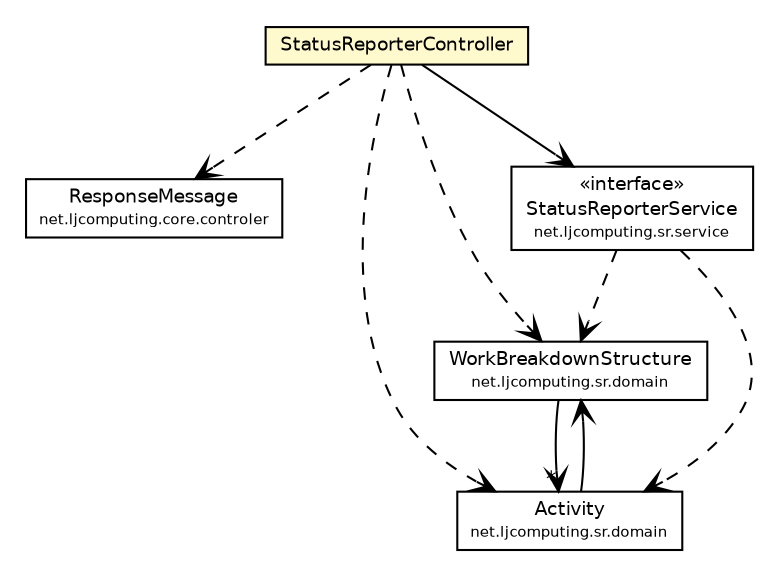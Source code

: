 #!/usr/local/bin/dot
#
# Class diagram 
# Generated by UMLGraph version R5_6-24-gf6e263 (http://www.umlgraph.org/)
#

digraph G {
	edge [fontname="Helvetica",fontsize=10,labelfontname="Helvetica",labelfontsize=10];
	node [fontname="Helvetica",fontsize=10,shape=plaintext];
	nodesep=0.25;
	ranksep=0.5;
	// net.ljcomputing.core.controler.ResponseMessage
	c2548 [label=<<table title="net.ljcomputing.core.controler.ResponseMessage" border="0" cellborder="1" cellspacing="0" cellpadding="2" port="p" href="../../core/controler/ResponseMessage.html">
		<tr><td><table border="0" cellspacing="0" cellpadding="1">
<tr><td align="center" balign="center"> ResponseMessage </td></tr>
<tr><td align="center" balign="center"><font point-size="7.0"> net.ljcomputing.core.controler </font></td></tr>
		</table></td></tr>
		</table>>, URL="../../core/controler/ResponseMessage.html", fontname="Helvetica", fontcolor="black", fontsize=9.0];
	// net.ljcomputing.sr.domain.WorkBreakdownStructure
	c2565 [label=<<table title="net.ljcomputing.sr.domain.WorkBreakdownStructure" border="0" cellborder="1" cellspacing="0" cellpadding="2" port="p" href="../domain/WorkBreakdownStructure.html">
		<tr><td><table border="0" cellspacing="0" cellpadding="1">
<tr><td align="center" balign="center"> WorkBreakdownStructure </td></tr>
<tr><td align="center" balign="center"><font point-size="7.0"> net.ljcomputing.sr.domain </font></td></tr>
		</table></td></tr>
		</table>>, URL="../domain/WorkBreakdownStructure.html", fontname="Helvetica", fontcolor="black", fontsize=9.0];
	// net.ljcomputing.sr.domain.Activity
	c2567 [label=<<table title="net.ljcomputing.sr.domain.Activity" border="0" cellborder="1" cellspacing="0" cellpadding="2" port="p" href="../domain/Activity.html">
		<tr><td><table border="0" cellspacing="0" cellpadding="1">
<tr><td align="center" balign="center"> Activity </td></tr>
<tr><td align="center" balign="center"><font point-size="7.0"> net.ljcomputing.sr.domain </font></td></tr>
		</table></td></tr>
		</table>>, URL="../domain/Activity.html", fontname="Helvetica", fontcolor="black", fontsize=9.0];
	// net.ljcomputing.sr.service.StatusReporterService
	c2575 [label=<<table title="net.ljcomputing.sr.service.StatusReporterService" border="0" cellborder="1" cellspacing="0" cellpadding="2" port="p" href="../service/StatusReporterService.html">
		<tr><td><table border="0" cellspacing="0" cellpadding="1">
<tr><td align="center" balign="center"> &#171;interface&#187; </td></tr>
<tr><td align="center" balign="center"> StatusReporterService </td></tr>
<tr><td align="center" balign="center"><font point-size="7.0"> net.ljcomputing.sr.service </font></td></tr>
		</table></td></tr>
		</table>>, URL="../service/StatusReporterService.html", fontname="Helvetica", fontcolor="black", fontsize=9.0];
	// net.ljcomputing.sr.controller.StatusReporterController
	c2581 [label=<<table title="net.ljcomputing.sr.controller.StatusReporterController" border="0" cellborder="1" cellspacing="0" cellpadding="2" port="p" bgcolor="lemonChiffon" href="./StatusReporterController.html">
		<tr><td><table border="0" cellspacing="0" cellpadding="1">
<tr><td align="center" balign="center"> StatusReporterController </td></tr>
		</table></td></tr>
		</table>>, URL="./StatusReporterController.html", fontname="Helvetica", fontcolor="black", fontsize=9.0];
	// net.ljcomputing.sr.domain.WorkBreakdownStructure NAVASSOC net.ljcomputing.sr.domain.Activity
	c2565:p -> c2567:p [taillabel="", label="", headlabel="*", fontname="Helvetica", fontcolor="black", fontsize=10.0, color="black", arrowhead=open];
	// net.ljcomputing.sr.domain.Activity NAVASSOC net.ljcomputing.sr.domain.WorkBreakdownStructure
	c2567:p -> c2565:p [taillabel="", label="", headlabel="", fontname="Helvetica", fontcolor="black", fontsize=10.0, color="black", arrowhead=open];
	// net.ljcomputing.sr.controller.StatusReporterController NAVASSOC net.ljcomputing.sr.service.StatusReporterService
	c2581:p -> c2575:p [taillabel="", label="", headlabel="", fontname="Helvetica", fontcolor="black", fontsize=10.0, color="black", arrowhead=open];
	// net.ljcomputing.sr.service.StatusReporterService DEPEND net.ljcomputing.sr.domain.WorkBreakdownStructure
	c2575:p -> c2565:p [taillabel="", label="", headlabel="", fontname="Helvetica", fontcolor="black", fontsize=10.0, color="black", arrowhead=open, style=dashed];
	// net.ljcomputing.sr.service.StatusReporterService DEPEND net.ljcomputing.sr.domain.Activity
	c2575:p -> c2567:p [taillabel="", label="", headlabel="", fontname="Helvetica", fontcolor="black", fontsize=10.0, color="black", arrowhead=open, style=dashed];
	// net.ljcomputing.sr.controller.StatusReporterController DEPEND net.ljcomputing.sr.domain.WorkBreakdownStructure
	c2581:p -> c2565:p [taillabel="", label="", headlabel="", fontname="Helvetica", fontcolor="black", fontsize=10.0, color="black", arrowhead=open, style=dashed];
	// net.ljcomputing.sr.controller.StatusReporterController DEPEND net.ljcomputing.sr.domain.Activity
	c2581:p -> c2567:p [taillabel="", label="", headlabel="", fontname="Helvetica", fontcolor="black", fontsize=10.0, color="black", arrowhead=open, style=dashed];
	// net.ljcomputing.sr.controller.StatusReporterController DEPEND net.ljcomputing.core.controler.ResponseMessage
	c2581:p -> c2548:p [taillabel="", label="", headlabel="", fontname="Helvetica", fontcolor="black", fontsize=10.0, color="black", arrowhead=open, style=dashed];
}

